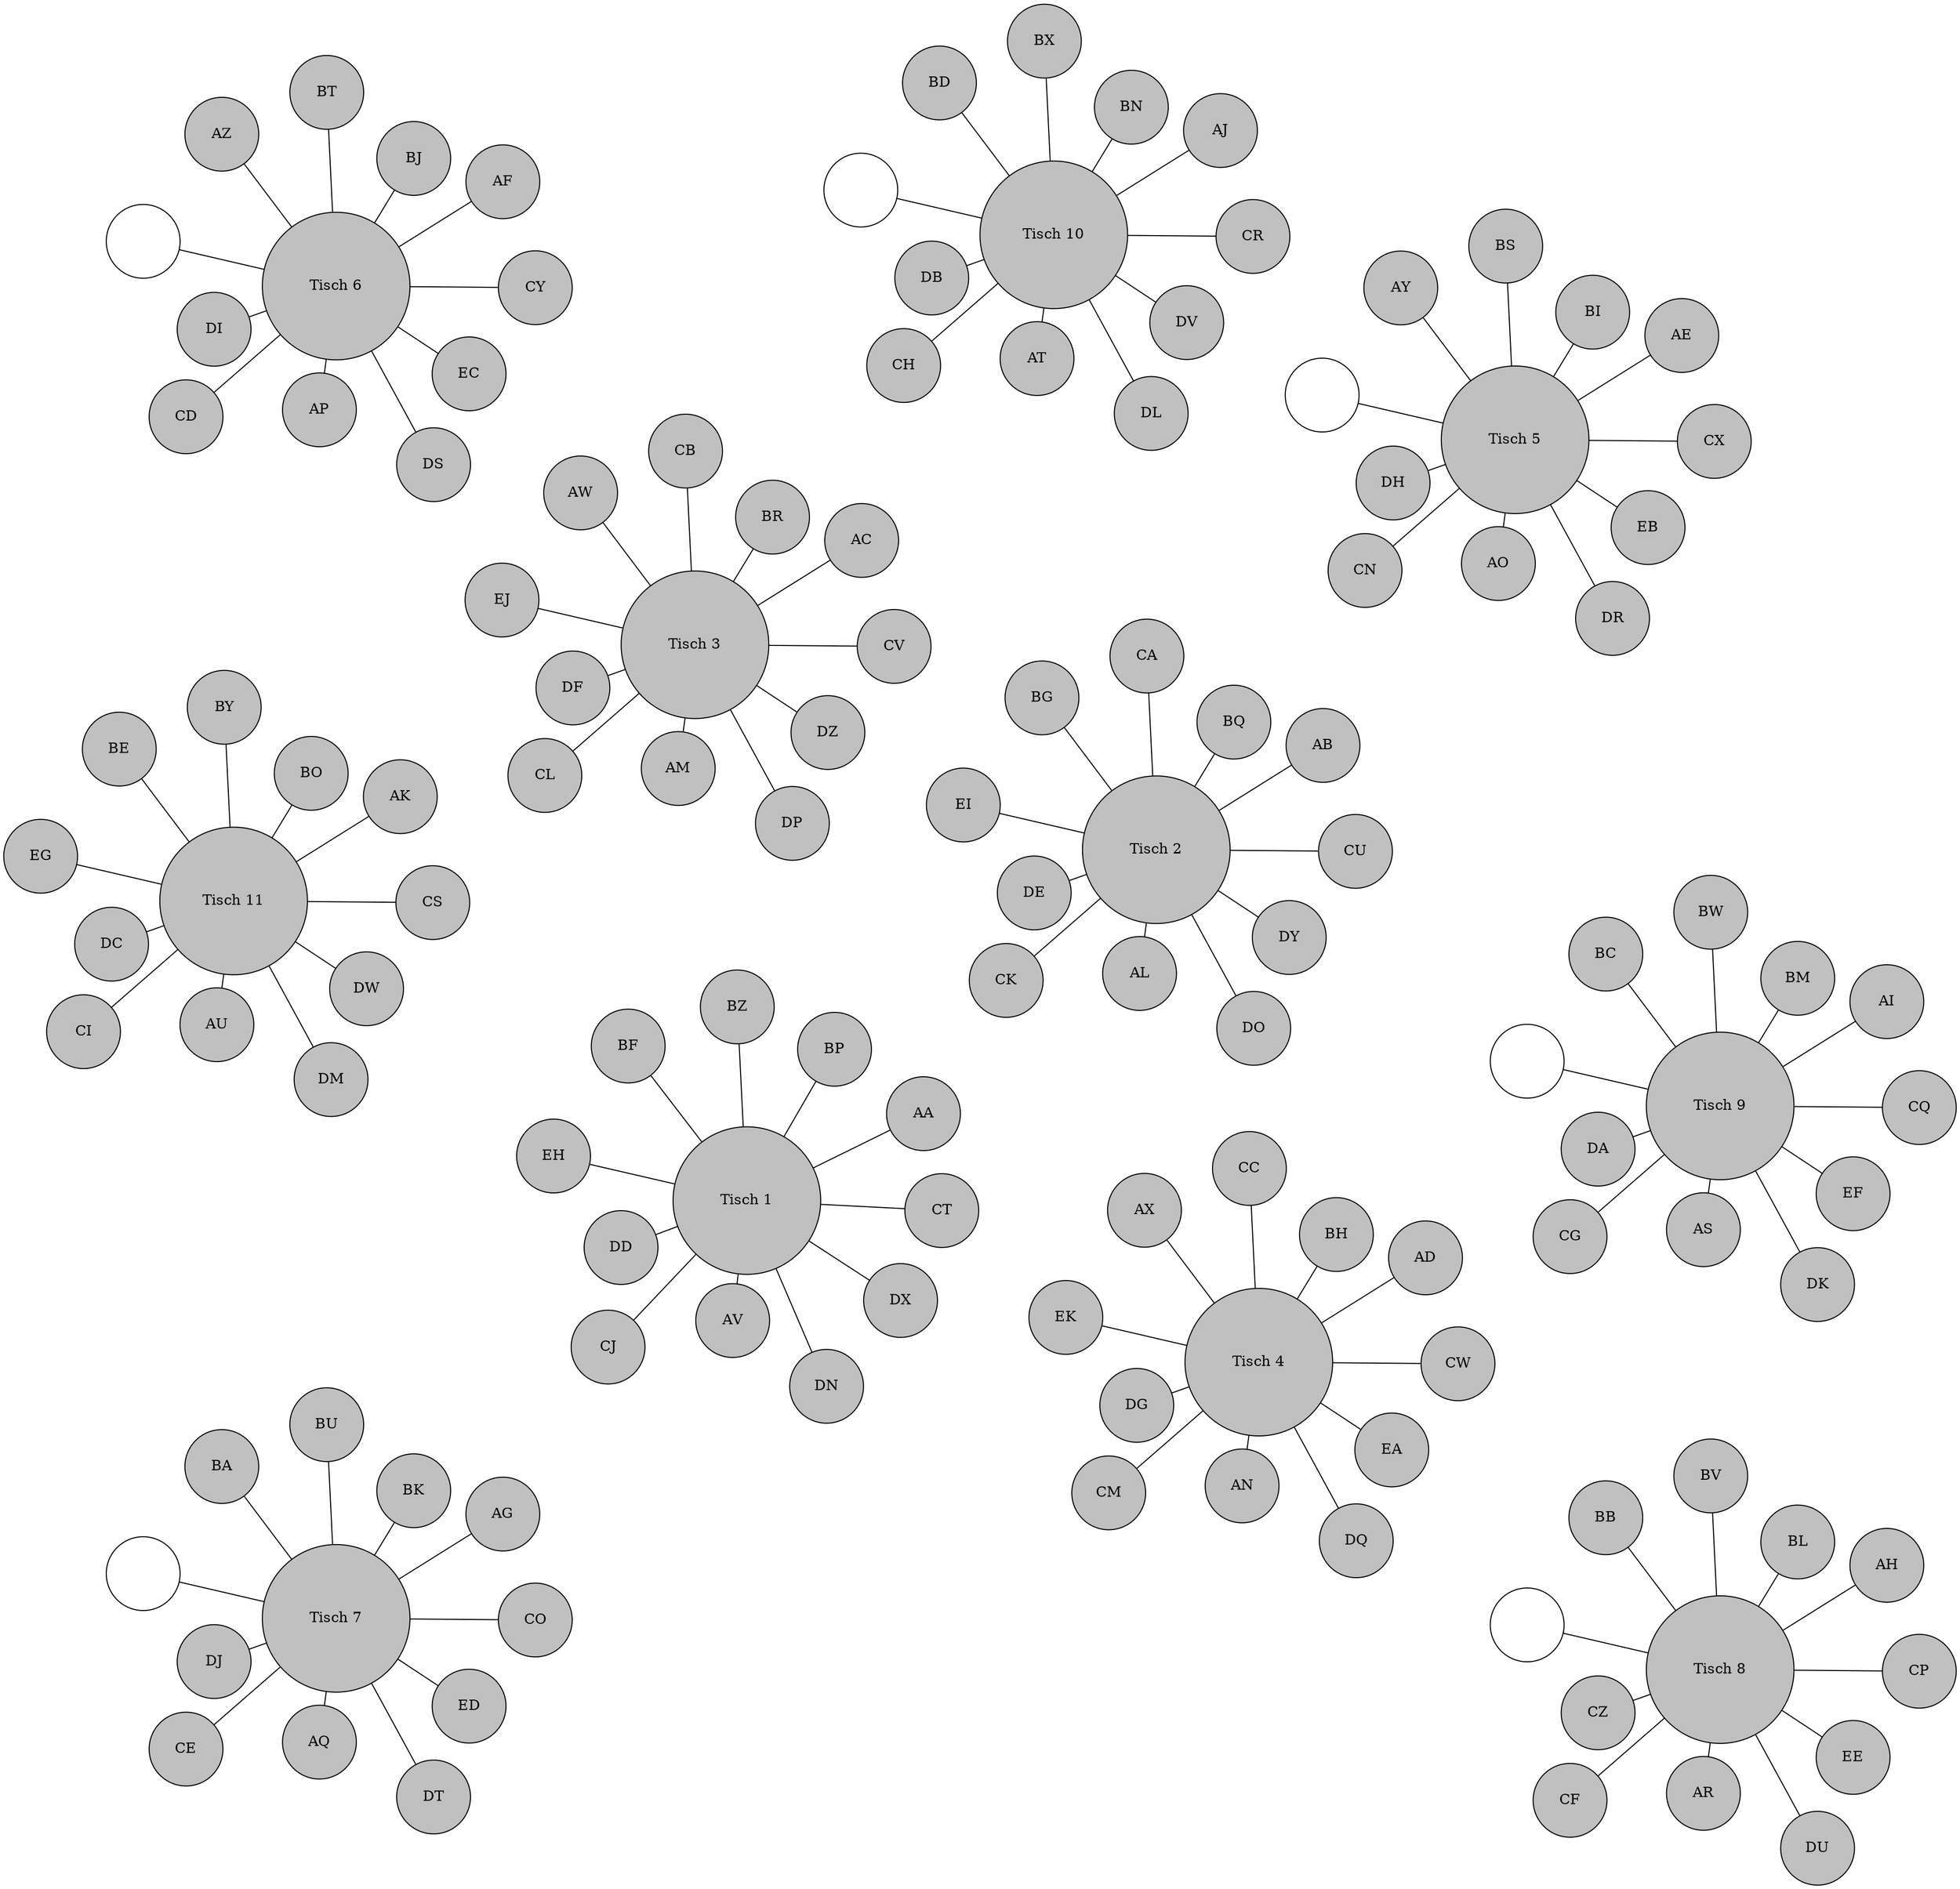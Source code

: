 graph G {
  layout=fdp
  subgraph Cluster_tisch1 {
    node [shape=circle, width=2, fillcolor=gray, style=filled]
    T1 [label="Tisch 1"];
    node [shape=circle width=1]
    T1TAA [label="AA", fillcolor=gray, style=filled];
    T1 -- T1TAA;
    T1TAV [label="AV", fillcolor=gray, style=filled];
    T1 -- T1TAV;
    T1TBF [label="BF", fillcolor=gray, style=filled];
    T1 -- T1TBF;
    T1TBP [label="BP", fillcolor=gray, style=filled];
    T1 -- T1TBP;
    T1TBZ [label="BZ", fillcolor=gray, style=filled];
    T1 -- T1TBZ;
    T1TCJ [label="CJ", fillcolor=gray, style=filled];
    T1 -- T1TCJ;
    T1TCT [label="CT", fillcolor=gray, style=filled];
    T1 -- T1TCT;
    T1TDD [label="DD", fillcolor=gray, style=filled];
    T1 -- T1TDD;
    T1TDN [label="DN", fillcolor=gray, style=filled];
    T1 -- T1TDN;
    T1TDX [label="DX", fillcolor=gray, style=filled];
    T1 -- T1TDX;
    T1TEH [label="EH", fillcolor=gray, style=filled];
    T1 -- T1TEH;
  }
  subgraph Cluster_tisch2 {
    node [shape=circle, width=2, fillcolor=gray, style=filled]
    T2 [label="Tisch 2"];
    node [shape=circle width=1]
    T2TAB [label="AB", fillcolor=gray, style=filled];
    T2 -- T2TAB;
    T2TAL [label="AL", fillcolor=gray, style=filled];
    T2 -- T2TAL;
    T2TBG [label="BG", fillcolor=gray, style=filled];
    T2 -- T2TBG;
    T2TBQ [label="BQ", fillcolor=gray, style=filled];
    T2 -- T2TBQ;
    T2TCA [label="CA", fillcolor=gray, style=filled];
    T2 -- T2TCA;
    T2TCK [label="CK", fillcolor=gray, style=filled];
    T2 -- T2TCK;
    T2TCU [label="CU", fillcolor=gray, style=filled];
    T2 -- T2TCU;
    T2TDE [label="DE", fillcolor=gray, style=filled];
    T2 -- T2TDE;
    T2TDO [label="DO", fillcolor=gray, style=filled];
    T2 -- T2TDO;
    T2TDY [label="DY", fillcolor=gray, style=filled];
    T2 -- T2TDY;
    T2TEI [label="EI", fillcolor=gray, style=filled];
    T2 -- T2TEI;
  }
  subgraph Cluster_tisch3 {
    node [shape=circle, width=2, fillcolor=gray, style=filled]
    T3 [label="Tisch 3"];
    node [shape=circle width=1]
    T3TAC [label="AC", fillcolor=gray, style=filled];
    T3 -- T3TAC;
    T3TAM [label="AM", fillcolor=gray, style=filled];
    T3 -- T3TAM;
    T3TAW [label="AW", fillcolor=gray, style=filled];
    T3 -- T3TAW;
    T3TBR [label="BR", fillcolor=gray, style=filled];
    T3 -- T3TBR;
    T3TCB [label="CB", fillcolor=gray, style=filled];
    T3 -- T3TCB;
    T3TCL [label="CL", fillcolor=gray, style=filled];
    T3 -- T3TCL;
    T3TCV [label="CV", fillcolor=gray, style=filled];
    T3 -- T3TCV;
    T3TDF [label="DF", fillcolor=gray, style=filled];
    T3 -- T3TDF;
    T3TDP [label="DP", fillcolor=gray, style=filled];
    T3 -- T3TDP;
    T3TDZ [label="DZ", fillcolor=gray, style=filled];
    T3 -- T3TDZ;
    T3TEJ [label="EJ", fillcolor=gray, style=filled];
    T3 -- T3TEJ;
  }
  subgraph Cluster_tisch4 {
    node [shape=circle, width=2, fillcolor=gray, style=filled]
    T4 [label="Tisch 4"];
    node [shape=circle width=1]
    T4TAD [label="AD", fillcolor=gray, style=filled];
    T4 -- T4TAD;
    T4TAN [label="AN", fillcolor=gray, style=filled];
    T4 -- T4TAN;
    T4TAX [label="AX", fillcolor=gray, style=filled];
    T4 -- T4TAX;
    T4TBH [label="BH", fillcolor=gray, style=filled];
    T4 -- T4TBH;
    T4TCC [label="CC", fillcolor=gray, style=filled];
    T4 -- T4TCC;
    T4TCM [label="CM", fillcolor=gray, style=filled];
    T4 -- T4TCM;
    T4TCW [label="CW", fillcolor=gray, style=filled];
    T4 -- T4TCW;
    T4TDG [label="DG", fillcolor=gray, style=filled];
    T4 -- T4TDG;
    T4TDQ [label="DQ", fillcolor=gray, style=filled];
    T4 -- T4TDQ;
    T4TEA [label="EA", fillcolor=gray, style=filled];
    T4 -- T4TEA;
    T4TEK [label="EK", fillcolor=gray, style=filled];
    T4 -- T4TEK;
  }
  subgraph Cluster_tisch5 {
    node [shape=circle, width=2, fillcolor=gray, style=filled]
    T5 [label="Tisch 5"];
    node [shape=circle width=1]
    T5TAE [label="AE", fillcolor=gray, style=filled];
    T5 -- T5TAE;
    T5TAO [label="AO", fillcolor=gray, style=filled];
    T5 -- T5TAO;
    T5TAY [label="AY", fillcolor=gray, style=filled];
    T5 -- T5TAY;
    T5TBI [label="BI", fillcolor=gray, style=filled];
    T5 -- T5TBI;
    T5TBS [label="BS", fillcolor=gray, style=filled];
    T5 -- T5TBS;
    T5TCN [label="CN", fillcolor=gray, style=filled];
    T5 -- T5TCN;
    T5TCX [label="CX", fillcolor=gray, style=filled];
    T5 -- T5TCX;
    T5TDH [label="DH", fillcolor=gray, style=filled];
    T5 -- T5TDH;
    T5TDR [label="DR", fillcolor=gray, style=filled];
    T5 -- T5TDR;
    T5TEB [label="EB", fillcolor=gray, style=filled];
    T5 -- T5TEB;
    T5T06 [label="", style=""];
    T5 -- T5T06;
  }
  subgraph Cluster_tisch6 {
    node [shape=circle, width=2, fillcolor=gray, style=filled]
    T6 [label="Tisch 6"];
    node [shape=circle width=1]
    T6TAF [label="AF", fillcolor=gray, style=filled];
    T6 -- T6TAF;
    T6TAP [label="AP", fillcolor=gray, style=filled];
    T6 -- T6TAP;
    T6TAZ [label="AZ", fillcolor=gray, style=filled];
    T6 -- T6TAZ;
    T6TBJ [label="BJ", fillcolor=gray, style=filled];
    T6 -- T6TBJ;
    T6TBT [label="BT", fillcolor=gray, style=filled];
    T6 -- T6TBT;
    T6TCD [label="CD", fillcolor=gray, style=filled];
    T6 -- T6TCD;
    T6TCY [label="CY", fillcolor=gray, style=filled];
    T6 -- T6TCY;
    T6TDI [label="DI", fillcolor=gray, style=filled];
    T6 -- T6TDI;
    T6TDS [label="DS", fillcolor=gray, style=filled];
    T6 -- T6TDS;
    T6TEC [label="EC", fillcolor=gray, style=filled];
    T6 -- T6TEC;
    T6T05 [label="", style=""];
    T6 -- T6T05;
  }
  subgraph Cluster_tisch7 {
    node [shape=circle, width=2, fillcolor=gray, style=filled]
    T7 [label="Tisch 7"];
    node [shape=circle width=1]
    T7TAG [label="AG", fillcolor=gray, style=filled];
    T7 -- T7TAG;
    T7TAQ [label="AQ", fillcolor=gray, style=filled];
    T7 -- T7TAQ;
    T7TBA [label="BA", fillcolor=gray, style=filled];
    T7 -- T7TBA;
    T7TBK [label="BK", fillcolor=gray, style=filled];
    T7 -- T7TBK;
    T7TBU [label="BU", fillcolor=gray, style=filled];
    T7 -- T7TBU;
    T7TCE [label="CE", fillcolor=gray, style=filled];
    T7 -- T7TCE;
    T7TCO [label="CO", fillcolor=gray, style=filled];
    T7 -- T7TCO;
    T7TDJ [label="DJ", fillcolor=gray, style=filled];
    T7 -- T7TDJ;
    T7TDT [label="DT", fillcolor=gray, style=filled];
    T7 -- T7TDT;
    T7TED [label="ED", fillcolor=gray, style=filled];
    T7 -- T7TED;
    T7T04 [label="", style=""];
    T7 -- T7T04;
  }
  subgraph Cluster_tisch8 {
    node [shape=circle, width=2, fillcolor=gray, style=filled]
    T8 [label="Tisch 8"];
    node [shape=circle width=1]
    T8TAH [label="AH", fillcolor=gray, style=filled];
    T8 -- T8TAH;
    T8TAR [label="AR", fillcolor=gray, style=filled];
    T8 -- T8TAR;
    T8TBB [label="BB", fillcolor=gray, style=filled];
    T8 -- T8TBB;
    T8TBL [label="BL", fillcolor=gray, style=filled];
    T8 -- T8TBL;
    T8TBV [label="BV", fillcolor=gray, style=filled];
    T8 -- T8TBV;
    T8TCF [label="CF", fillcolor=gray, style=filled];
    T8 -- T8TCF;
    T8TCP [label="CP", fillcolor=gray, style=filled];
    T8 -- T8TCP;
    T8TCZ [label="CZ", fillcolor=gray, style=filled];
    T8 -- T8TCZ;
    T8TDU [label="DU", fillcolor=gray, style=filled];
    T8 -- T8TDU;
    T8TEE [label="EE", fillcolor=gray, style=filled];
    T8 -- T8TEE;
    T8T03 [label="", style=""];
    T8 -- T8T03;
  }
  subgraph Cluster_tisch9 {
    node [shape=circle, width=2, fillcolor=gray, style=filled]
    T9 [label="Tisch 9"];
    node [shape=circle width=1]
    T9TAI [label="AI", fillcolor=gray, style=filled];
    T9 -- T9TAI;
    T9TAS [label="AS", fillcolor=gray, style=filled];
    T9 -- T9TAS;
    T9TBC [label="BC", fillcolor=gray, style=filled];
    T9 -- T9TBC;
    T9TBM [label="BM", fillcolor=gray, style=filled];
    T9 -- T9TBM;
    T9TBW [label="BW", fillcolor=gray, style=filled];
    T9 -- T9TBW;
    T9TCG [label="CG", fillcolor=gray, style=filled];
    T9 -- T9TCG;
    T9TCQ [label="CQ", fillcolor=gray, style=filled];
    T9 -- T9TCQ;
    T9TDA [label="DA", fillcolor=gray, style=filled];
    T9 -- T9TDA;
    T9TDK [label="DK", fillcolor=gray, style=filled];
    T9 -- T9TDK;
    T9TEF [label="EF", fillcolor=gray, style=filled];
    T9 -- T9TEF;
    T9T02 [label="", style=""];
    T9 -- T9T02;
  }
  subgraph Cluster_tisch10 {
    node [shape=circle, width=2, fillcolor=gray, style=filled]
    T10 [label="Tisch 10"];
    node [shape=circle width=1]
    T10TAJ [label="AJ", fillcolor=gray, style=filled];
    T10 -- T10TAJ;
    T10TAT [label="AT", fillcolor=gray, style=filled];
    T10 -- T10TAT;
    T10TBD [label="BD", fillcolor=gray, style=filled];
    T10 -- T10TBD;
    T10TBN [label="BN", fillcolor=gray, style=filled];
    T10 -- T10TBN;
    T10TBX [label="BX", fillcolor=gray, style=filled];
    T10 -- T10TBX;
    T10TCH [label="CH", fillcolor=gray, style=filled];
    T10 -- T10TCH;
    T10TCR [label="CR", fillcolor=gray, style=filled];
    T10 -- T10TCR;
    T10TDB [label="DB", fillcolor=gray, style=filled];
    T10 -- T10TDB;
    T10TDL [label="DL", fillcolor=gray, style=filled];
    T10 -- T10TDL;
    T10TDV [label="DV", fillcolor=gray, style=filled];
    T10 -- T10TDV;
    T10T01 [label="", style=""];
    T10 -- T10T01;
  }
  subgraph Cluster_tisch11 {
    node [shape=circle, width=2, fillcolor=gray, style=filled]
    T11 [label="Tisch 11"];
    node [shape=circle width=1]
    T11TAK [label="AK", fillcolor=gray, style=filled];
    T11 -- T11TAK;
    T11TAU [label="AU", fillcolor=gray, style=filled];
    T11 -- T11TAU;
    T11TBE [label="BE", fillcolor=gray, style=filled];
    T11 -- T11TBE;
    T11TBO [label="BO", fillcolor=gray, style=filled];
    T11 -- T11TBO;
    T11TBY [label="BY", fillcolor=gray, style=filled];
    T11 -- T11TBY;
    T11TCI [label="CI", fillcolor=gray, style=filled];
    T11 -- T11TCI;
    T11TCS [label="CS", fillcolor=gray, style=filled];
    T11 -- T11TCS;
    T11TDC [label="DC", fillcolor=gray, style=filled];
    T11 -- T11TDC;
    T11TDM [label="DM", fillcolor=gray, style=filled];
    T11 -- T11TDM;
    T11TDW [label="DW", fillcolor=gray, style=filled];
    T11 -- T11TDW;
    T11TEG [label="EG", fillcolor=gray, style=filled];
    T11 -- T11TEG;
  }
}